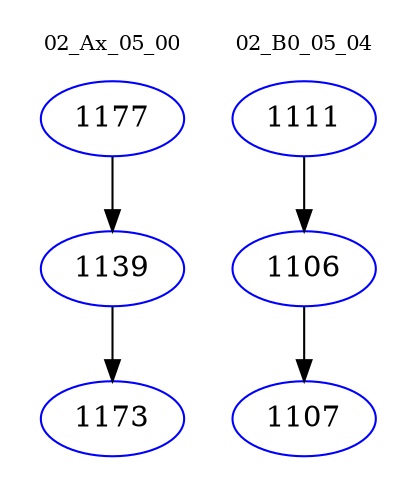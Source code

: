 digraph{
subgraph cluster_0 {
color = white
label = "02_Ax_05_00";
fontsize=10;
T0_1177 [label="1177", color="blue"]
T0_1177 -> T0_1139 [color="black"]
T0_1139 [label="1139", color="blue"]
T0_1139 -> T0_1173 [color="black"]
T0_1173 [label="1173", color="blue"]
}
subgraph cluster_1 {
color = white
label = "02_B0_05_04";
fontsize=10;
T1_1111 [label="1111", color="blue"]
T1_1111 -> T1_1106 [color="black"]
T1_1106 [label="1106", color="blue"]
T1_1106 -> T1_1107 [color="black"]
T1_1107 [label="1107", color="blue"]
}
}
